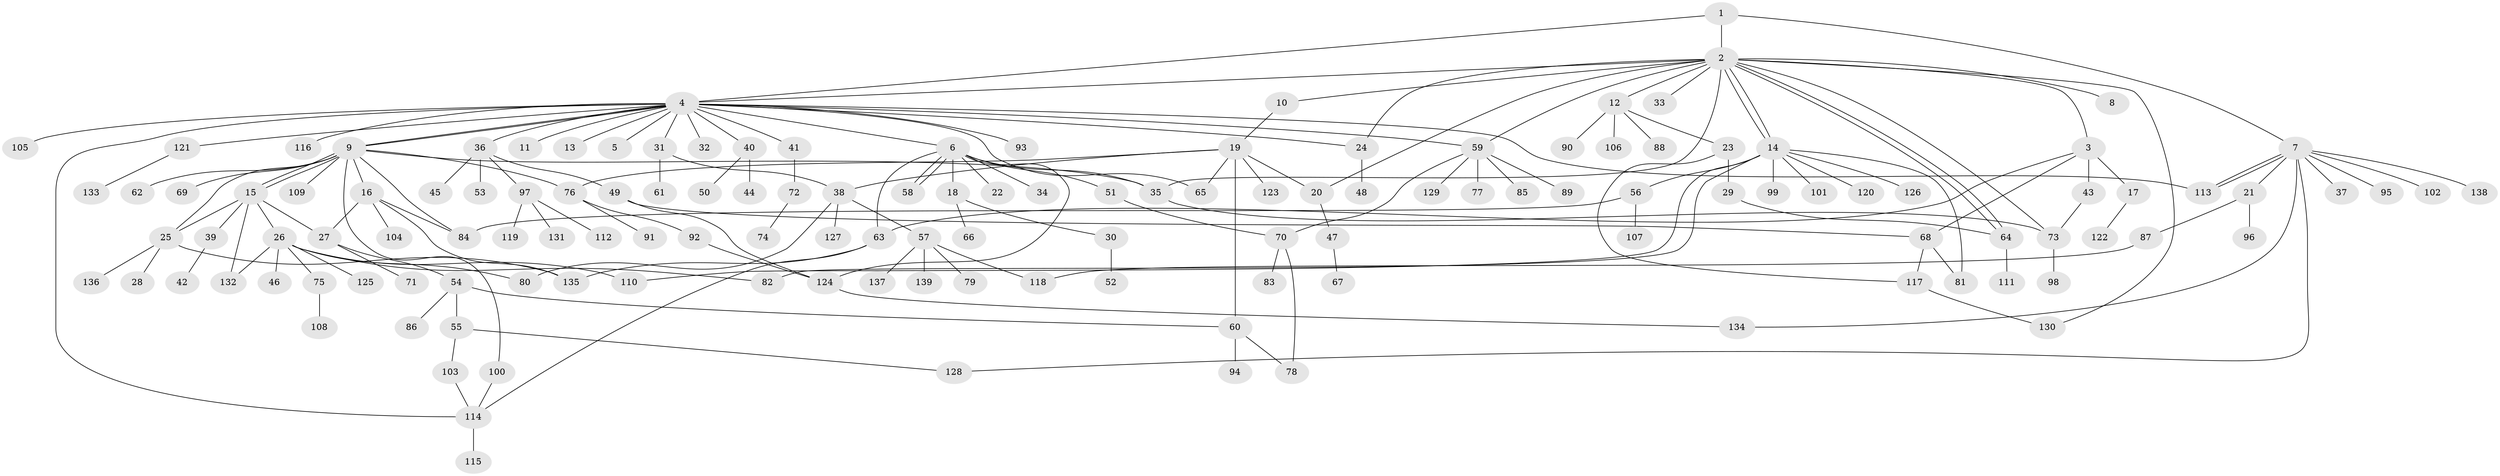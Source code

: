 // Generated by graph-tools (version 1.1) at 2025/14/03/09/25 04:14:34]
// undirected, 139 vertices, 183 edges
graph export_dot {
graph [start="1"]
  node [color=gray90,style=filled];
  1;
  2;
  3;
  4;
  5;
  6;
  7;
  8;
  9;
  10;
  11;
  12;
  13;
  14;
  15;
  16;
  17;
  18;
  19;
  20;
  21;
  22;
  23;
  24;
  25;
  26;
  27;
  28;
  29;
  30;
  31;
  32;
  33;
  34;
  35;
  36;
  37;
  38;
  39;
  40;
  41;
  42;
  43;
  44;
  45;
  46;
  47;
  48;
  49;
  50;
  51;
  52;
  53;
  54;
  55;
  56;
  57;
  58;
  59;
  60;
  61;
  62;
  63;
  64;
  65;
  66;
  67;
  68;
  69;
  70;
  71;
  72;
  73;
  74;
  75;
  76;
  77;
  78;
  79;
  80;
  81;
  82;
  83;
  84;
  85;
  86;
  87;
  88;
  89;
  90;
  91;
  92;
  93;
  94;
  95;
  96;
  97;
  98;
  99;
  100;
  101;
  102;
  103;
  104;
  105;
  106;
  107;
  108;
  109;
  110;
  111;
  112;
  113;
  114;
  115;
  116;
  117;
  118;
  119;
  120;
  121;
  122;
  123;
  124;
  125;
  126;
  127;
  128;
  129;
  130;
  131;
  132;
  133;
  134;
  135;
  136;
  137;
  138;
  139;
  1 -- 2;
  1 -- 4;
  1 -- 7;
  2 -- 3;
  2 -- 4;
  2 -- 8;
  2 -- 10;
  2 -- 12;
  2 -- 14;
  2 -- 14;
  2 -- 20;
  2 -- 24;
  2 -- 33;
  2 -- 35;
  2 -- 59;
  2 -- 64;
  2 -- 64;
  2 -- 73;
  2 -- 130;
  3 -- 17;
  3 -- 43;
  3 -- 63;
  3 -- 68;
  4 -- 5;
  4 -- 6;
  4 -- 9;
  4 -- 9;
  4 -- 11;
  4 -- 13;
  4 -- 24;
  4 -- 31;
  4 -- 32;
  4 -- 36;
  4 -- 40;
  4 -- 41;
  4 -- 59;
  4 -- 65;
  4 -- 93;
  4 -- 105;
  4 -- 113;
  4 -- 114;
  4 -- 116;
  4 -- 121;
  6 -- 18;
  6 -- 22;
  6 -- 34;
  6 -- 35;
  6 -- 51;
  6 -- 58;
  6 -- 58;
  6 -- 63;
  6 -- 124;
  7 -- 21;
  7 -- 37;
  7 -- 95;
  7 -- 102;
  7 -- 113;
  7 -- 113;
  7 -- 128;
  7 -- 134;
  7 -- 138;
  9 -- 15;
  9 -- 15;
  9 -- 16;
  9 -- 25;
  9 -- 35;
  9 -- 62;
  9 -- 69;
  9 -- 76;
  9 -- 84;
  9 -- 100;
  9 -- 109;
  10 -- 19;
  12 -- 23;
  12 -- 88;
  12 -- 90;
  12 -- 106;
  14 -- 56;
  14 -- 81;
  14 -- 82;
  14 -- 99;
  14 -- 101;
  14 -- 110;
  14 -- 120;
  14 -- 126;
  15 -- 25;
  15 -- 26;
  15 -- 27;
  15 -- 39;
  15 -- 132;
  16 -- 27;
  16 -- 84;
  16 -- 104;
  16 -- 135;
  17 -- 122;
  18 -- 30;
  18 -- 66;
  19 -- 20;
  19 -- 38;
  19 -- 60;
  19 -- 65;
  19 -- 76;
  19 -- 123;
  20 -- 47;
  21 -- 87;
  21 -- 96;
  23 -- 29;
  23 -- 117;
  24 -- 48;
  25 -- 28;
  25 -- 135;
  25 -- 136;
  26 -- 46;
  26 -- 75;
  26 -- 80;
  26 -- 82;
  26 -- 110;
  26 -- 125;
  26 -- 132;
  27 -- 54;
  27 -- 71;
  29 -- 64;
  30 -- 52;
  31 -- 38;
  31 -- 61;
  35 -- 73;
  36 -- 45;
  36 -- 49;
  36 -- 53;
  36 -- 97;
  38 -- 57;
  38 -- 80;
  38 -- 127;
  39 -- 42;
  40 -- 44;
  40 -- 50;
  41 -- 72;
  43 -- 73;
  47 -- 67;
  49 -- 68;
  49 -- 124;
  51 -- 70;
  54 -- 55;
  54 -- 60;
  54 -- 86;
  55 -- 103;
  55 -- 128;
  56 -- 84;
  56 -- 107;
  57 -- 79;
  57 -- 118;
  57 -- 137;
  57 -- 139;
  59 -- 70;
  59 -- 77;
  59 -- 85;
  59 -- 89;
  59 -- 129;
  60 -- 78;
  60 -- 94;
  63 -- 114;
  63 -- 135;
  64 -- 111;
  68 -- 81;
  68 -- 117;
  70 -- 78;
  70 -- 83;
  72 -- 74;
  73 -- 98;
  75 -- 108;
  76 -- 91;
  76 -- 92;
  87 -- 118;
  92 -- 124;
  97 -- 112;
  97 -- 119;
  97 -- 131;
  100 -- 114;
  103 -- 114;
  114 -- 115;
  117 -- 130;
  121 -- 133;
  124 -- 134;
}
